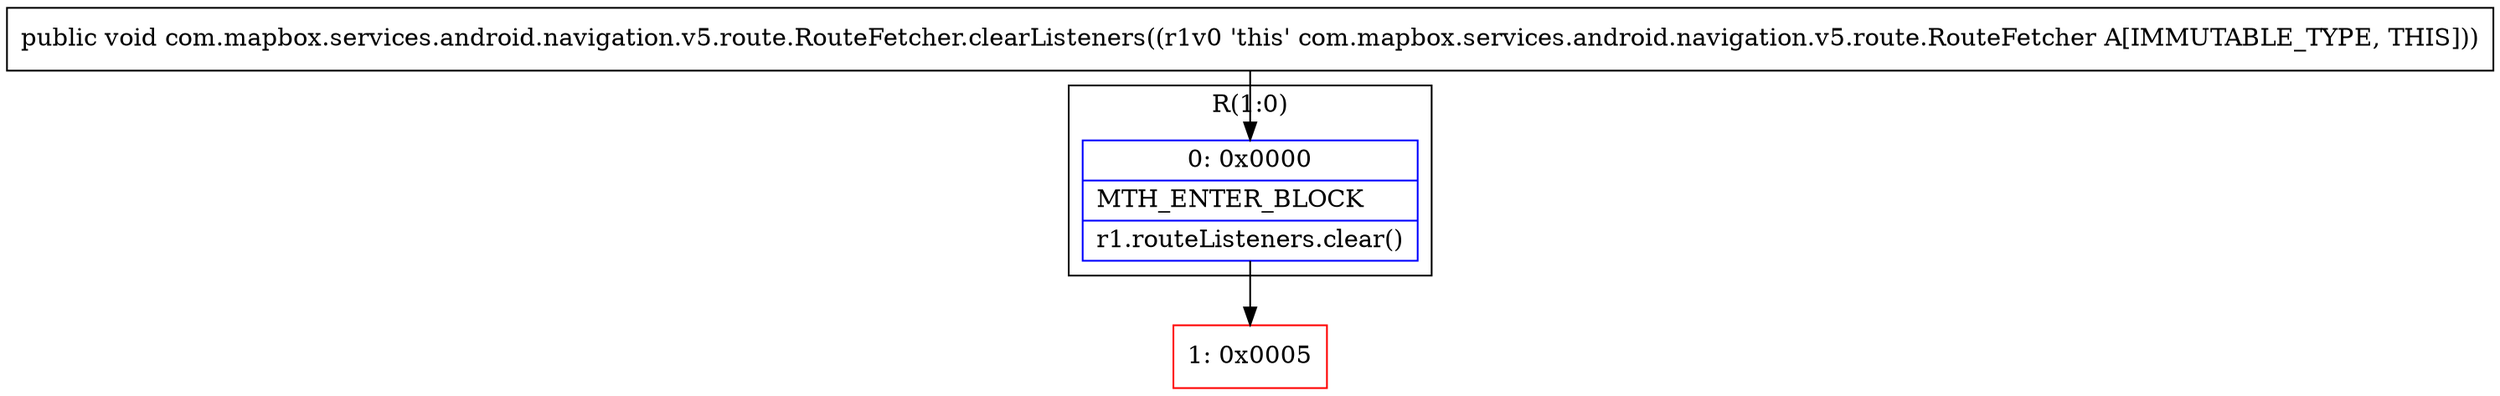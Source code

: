 digraph "CFG forcom.mapbox.services.android.navigation.v5.route.RouteFetcher.clearListeners()V" {
subgraph cluster_Region_240679065 {
label = "R(1:0)";
node [shape=record,color=blue];
Node_0 [shape=record,label="{0\:\ 0x0000|MTH_ENTER_BLOCK\l|r1.routeListeners.clear()\l}"];
}
Node_1 [shape=record,color=red,label="{1\:\ 0x0005}"];
MethodNode[shape=record,label="{public void com.mapbox.services.android.navigation.v5.route.RouteFetcher.clearListeners((r1v0 'this' com.mapbox.services.android.navigation.v5.route.RouteFetcher A[IMMUTABLE_TYPE, THIS])) }"];
MethodNode -> Node_0;
Node_0 -> Node_1;
}


